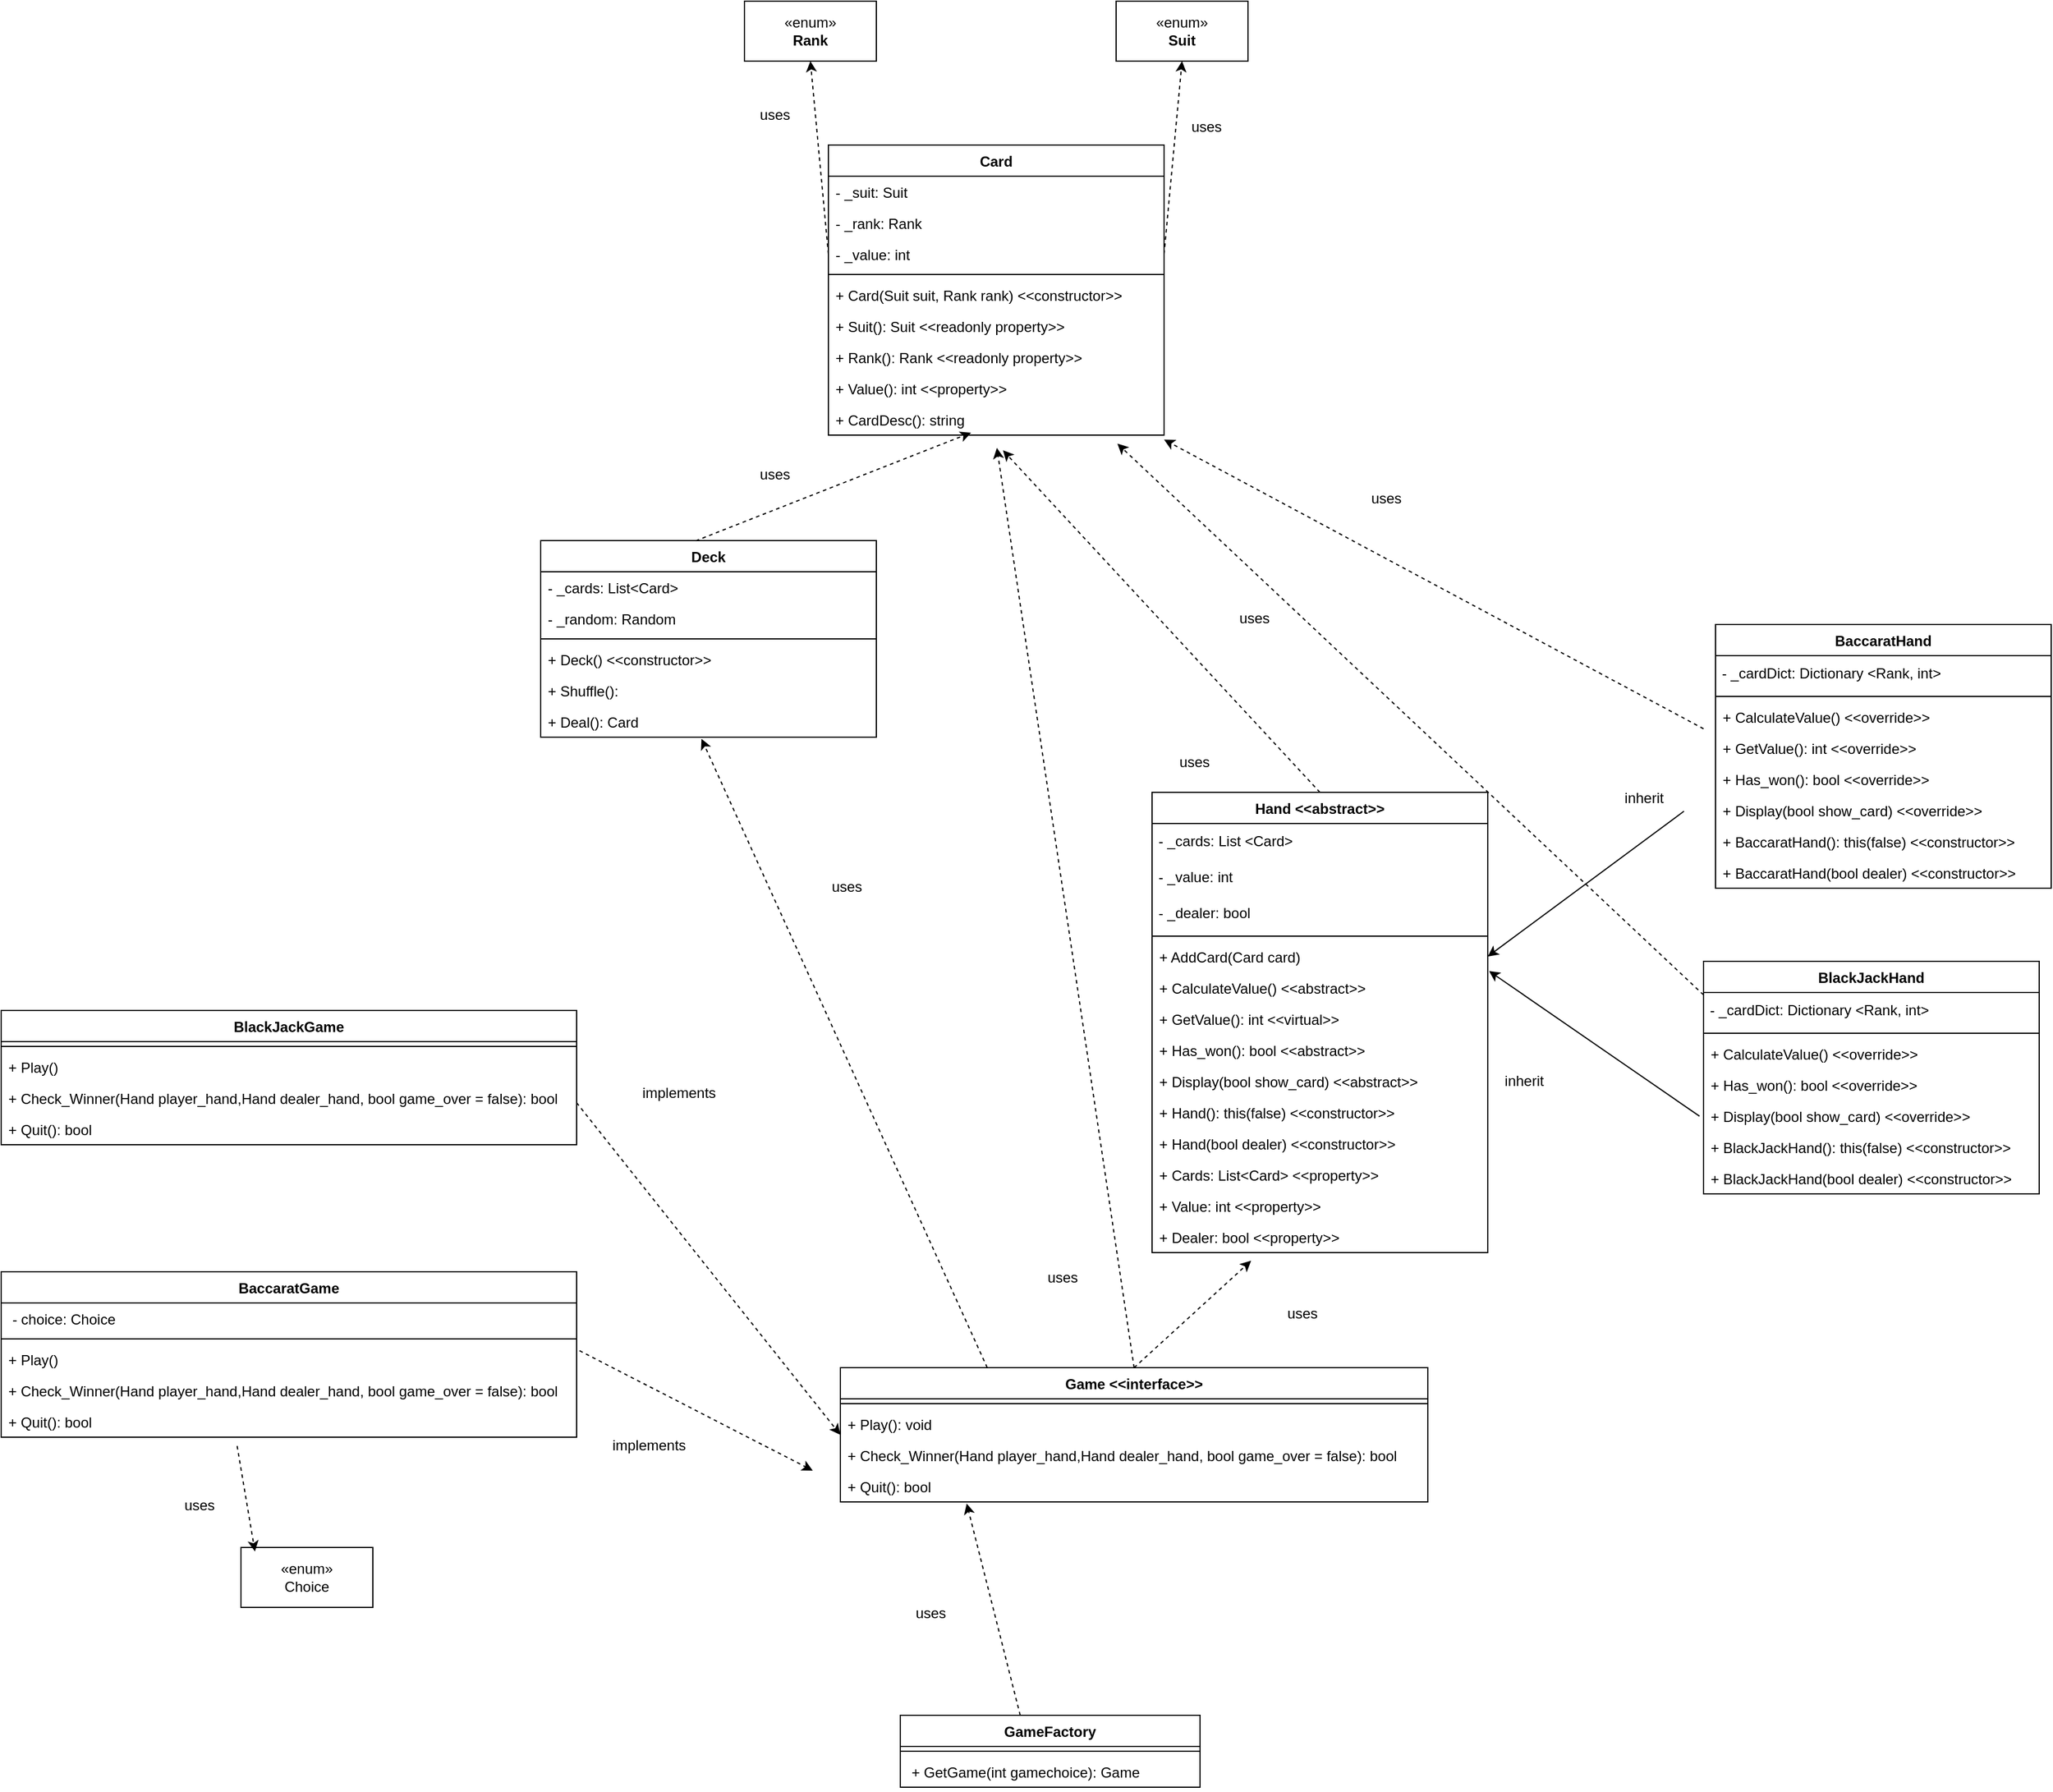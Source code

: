 <mxfile version="21.2.8" type="device">
  <diagram name="Page-1" id="CFpL6F1NL7GNB_lbLbLE">
    <mxGraphModel dx="1630" dy="550" grid="1" gridSize="10" guides="1" tooltips="1" connect="1" arrows="1" fold="1" page="1" pageScale="1" pageWidth="850" pageHeight="1100" math="0" shadow="0">
      <root>
        <mxCell id="0" />
        <mxCell id="1" parent="0" />
        <mxCell id="bsva98fCxQkHsxZj4bSc-1" value="Card" style="swimlane;fontStyle=1;align=center;verticalAlign=top;childLayout=stackLayout;horizontal=1;startSize=26;horizontalStack=0;resizeParent=1;resizeParentMax=0;resizeLast=0;collapsible=1;marginBottom=0;whiteSpace=wrap;html=1;" parent="1" vertex="1">
          <mxGeometry x="240" y="160" width="280" height="242" as="geometry" />
        </mxCell>
        <mxCell id="bsva98fCxQkHsxZj4bSc-16" value="- _suit: Suit" style="text;strokeColor=none;fillColor=none;align=left;verticalAlign=top;spacingLeft=4;spacingRight=4;overflow=hidden;rotatable=0;points=[[0,0.5],[1,0.5]];portConstraint=eastwest;whiteSpace=wrap;html=1;" parent="bsva98fCxQkHsxZj4bSc-1" vertex="1">
          <mxGeometry y="26" width="280" height="26" as="geometry" />
        </mxCell>
        <mxCell id="bsva98fCxQkHsxZj4bSc-17" value="- _rank: Rank" style="text;strokeColor=none;fillColor=none;align=left;verticalAlign=top;spacingLeft=4;spacingRight=4;overflow=hidden;rotatable=0;points=[[0,0.5],[1,0.5]];portConstraint=eastwest;whiteSpace=wrap;html=1;" parent="bsva98fCxQkHsxZj4bSc-1" vertex="1">
          <mxGeometry y="52" width="280" height="26" as="geometry" />
        </mxCell>
        <mxCell id="bsva98fCxQkHsxZj4bSc-2" value="- _value: int" style="text;strokeColor=none;fillColor=none;align=left;verticalAlign=top;spacingLeft=4;spacingRight=4;overflow=hidden;rotatable=0;points=[[0,0.5],[1,0.5]];portConstraint=eastwest;whiteSpace=wrap;html=1;" parent="bsva98fCxQkHsxZj4bSc-1" vertex="1">
          <mxGeometry y="78" width="280" height="26" as="geometry" />
        </mxCell>
        <mxCell id="bsva98fCxQkHsxZj4bSc-3" value="" style="line;strokeWidth=1;fillColor=none;align=left;verticalAlign=middle;spacingTop=-1;spacingLeft=3;spacingRight=3;rotatable=0;labelPosition=right;points=[];portConstraint=eastwest;strokeColor=inherit;" parent="bsva98fCxQkHsxZj4bSc-1" vertex="1">
          <mxGeometry y="104" width="280" height="8" as="geometry" />
        </mxCell>
        <mxCell id="bsva98fCxQkHsxZj4bSc-19" value="+ Card(Suit suit, Rank rank) &amp;lt;&amp;lt;constructor&amp;gt;&amp;gt;" style="text;strokeColor=none;fillColor=none;align=left;verticalAlign=top;spacingLeft=4;spacingRight=4;overflow=hidden;rotatable=0;points=[[0,0.5],[1,0.5]];portConstraint=eastwest;whiteSpace=wrap;html=1;" parent="bsva98fCxQkHsxZj4bSc-1" vertex="1">
          <mxGeometry y="112" width="280" height="26" as="geometry" />
        </mxCell>
        <mxCell id="bsva98fCxQkHsxZj4bSc-20" value="+ Suit(): Suit &amp;lt;&amp;lt;readonly property&amp;gt;&amp;gt;" style="text;strokeColor=none;fillColor=none;align=left;verticalAlign=top;spacingLeft=4;spacingRight=4;overflow=hidden;rotatable=0;points=[[0,0.5],[1,0.5]];portConstraint=eastwest;whiteSpace=wrap;html=1;" parent="bsva98fCxQkHsxZj4bSc-1" vertex="1">
          <mxGeometry y="138" width="280" height="26" as="geometry" />
        </mxCell>
        <mxCell id="bsva98fCxQkHsxZj4bSc-21" value="+ Rank(): Rank &amp;lt;&amp;lt;readonly property&amp;gt;&amp;gt;" style="text;strokeColor=none;fillColor=none;align=left;verticalAlign=top;spacingLeft=4;spacingRight=4;overflow=hidden;rotatable=0;points=[[0,0.5],[1,0.5]];portConstraint=eastwest;whiteSpace=wrap;html=1;" parent="bsva98fCxQkHsxZj4bSc-1" vertex="1">
          <mxGeometry y="164" width="280" height="26" as="geometry" />
        </mxCell>
        <mxCell id="bsva98fCxQkHsxZj4bSc-22" value="+ Value(): int &amp;lt;&amp;lt;property&amp;gt;&amp;gt;" style="text;strokeColor=none;fillColor=none;align=left;verticalAlign=top;spacingLeft=4;spacingRight=4;overflow=hidden;rotatable=0;points=[[0,0.5],[1,0.5]];portConstraint=eastwest;whiteSpace=wrap;html=1;" parent="bsva98fCxQkHsxZj4bSc-1" vertex="1">
          <mxGeometry y="190" width="280" height="26" as="geometry" />
        </mxCell>
        <mxCell id="bsva98fCxQkHsxZj4bSc-4" value="+ CardDesc(): string&amp;nbsp;" style="text;strokeColor=none;fillColor=none;align=left;verticalAlign=top;spacingLeft=4;spacingRight=4;overflow=hidden;rotatable=0;points=[[0,0.5],[1,0.5]];portConstraint=eastwest;whiteSpace=wrap;html=1;" parent="bsva98fCxQkHsxZj4bSc-1" vertex="1">
          <mxGeometry y="216" width="280" height="26" as="geometry" />
        </mxCell>
        <mxCell id="bsva98fCxQkHsxZj4bSc-9" value="«enum»&lt;br&gt;&lt;b&gt;Rank&lt;/b&gt;" style="html=1;whiteSpace=wrap;" parent="1" vertex="1">
          <mxGeometry x="170" y="40" width="110" height="50" as="geometry" />
        </mxCell>
        <mxCell id="bsva98fCxQkHsxZj4bSc-10" value="«enum»&lt;br&gt;&lt;b&gt;Suit&lt;/b&gt;" style="html=1;whiteSpace=wrap;" parent="1" vertex="1">
          <mxGeometry x="480" y="40" width="110" height="50" as="geometry" />
        </mxCell>
        <mxCell id="bsva98fCxQkHsxZj4bSc-11" style="rounded=0;orthogonalLoop=1;jettySize=auto;html=1;exitX=0;exitY=0.5;exitDx=0;exitDy=0;entryX=0.5;entryY=1;entryDx=0;entryDy=0;dashed=1;" parent="1" source="bsva98fCxQkHsxZj4bSc-2" target="bsva98fCxQkHsxZj4bSc-9" edge="1">
          <mxGeometry relative="1" as="geometry" />
        </mxCell>
        <mxCell id="bsva98fCxQkHsxZj4bSc-12" style="rounded=0;orthogonalLoop=1;jettySize=auto;html=1;exitX=1;exitY=0.5;exitDx=0;exitDy=0;entryX=0.5;entryY=1;entryDx=0;entryDy=0;dashed=1;" parent="1" source="bsva98fCxQkHsxZj4bSc-2" target="bsva98fCxQkHsxZj4bSc-10" edge="1">
          <mxGeometry relative="1" as="geometry">
            <mxPoint x="260" y="189" as="sourcePoint" />
            <mxPoint x="235" y="100" as="targetPoint" />
          </mxGeometry>
        </mxCell>
        <mxCell id="bsva98fCxQkHsxZj4bSc-14" value="uses" style="text;html=1;align=center;verticalAlign=middle;resizable=0;points=[];autosize=1;strokeColor=none;fillColor=none;" parent="1" vertex="1">
          <mxGeometry x="530" y="130" width="50" height="30" as="geometry" />
        </mxCell>
        <mxCell id="bsva98fCxQkHsxZj4bSc-18" value="uses" style="text;html=1;align=center;verticalAlign=middle;resizable=0;points=[];autosize=1;strokeColor=none;fillColor=none;" parent="1" vertex="1">
          <mxGeometry x="170" y="120" width="50" height="30" as="geometry" />
        </mxCell>
        <mxCell id="bsva98fCxQkHsxZj4bSc-23" value="Deck" style="swimlane;fontStyle=1;align=center;verticalAlign=top;childLayout=stackLayout;horizontal=1;startSize=26;horizontalStack=0;resizeParent=1;resizeParentMax=0;resizeLast=0;collapsible=1;marginBottom=0;whiteSpace=wrap;html=1;" parent="1" vertex="1">
          <mxGeometry y="490" width="280" height="164" as="geometry" />
        </mxCell>
        <mxCell id="bsva98fCxQkHsxZj4bSc-24" value="- _cards: List&amp;lt;Card&amp;gt;&amp;nbsp;" style="text;strokeColor=none;fillColor=none;align=left;verticalAlign=top;spacingLeft=4;spacingRight=4;overflow=hidden;rotatable=0;points=[[0,0.5],[1,0.5]];portConstraint=eastwest;whiteSpace=wrap;html=1;" parent="bsva98fCxQkHsxZj4bSc-23" vertex="1">
          <mxGeometry y="26" width="280" height="26" as="geometry" />
        </mxCell>
        <mxCell id="bsva98fCxQkHsxZj4bSc-25" value="- _random: Random" style="text;strokeColor=none;fillColor=none;align=left;verticalAlign=top;spacingLeft=4;spacingRight=4;overflow=hidden;rotatable=0;points=[[0,0.5],[1,0.5]];portConstraint=eastwest;whiteSpace=wrap;html=1;" parent="bsva98fCxQkHsxZj4bSc-23" vertex="1">
          <mxGeometry y="52" width="280" height="26" as="geometry" />
        </mxCell>
        <mxCell id="bsva98fCxQkHsxZj4bSc-27" value="" style="line;strokeWidth=1;fillColor=none;align=left;verticalAlign=middle;spacingTop=-1;spacingLeft=3;spacingRight=3;rotatable=0;labelPosition=right;points=[];portConstraint=eastwest;strokeColor=inherit;" parent="bsva98fCxQkHsxZj4bSc-23" vertex="1">
          <mxGeometry y="78" width="280" height="8" as="geometry" />
        </mxCell>
        <mxCell id="bsva98fCxQkHsxZj4bSc-28" value="+ Deck() &amp;lt;&amp;lt;constructor&amp;gt;&amp;gt;" style="text;strokeColor=none;fillColor=none;align=left;verticalAlign=top;spacingLeft=4;spacingRight=4;overflow=hidden;rotatable=0;points=[[0,0.5],[1,0.5]];portConstraint=eastwest;whiteSpace=wrap;html=1;" parent="bsva98fCxQkHsxZj4bSc-23" vertex="1">
          <mxGeometry y="86" width="280" height="26" as="geometry" />
        </mxCell>
        <mxCell id="bsva98fCxQkHsxZj4bSc-29" value="+ Shuffle():" style="text;strokeColor=none;fillColor=none;align=left;verticalAlign=top;spacingLeft=4;spacingRight=4;overflow=hidden;rotatable=0;points=[[0,0.5],[1,0.5]];portConstraint=eastwest;whiteSpace=wrap;html=1;" parent="bsva98fCxQkHsxZj4bSc-23" vertex="1">
          <mxGeometry y="112" width="280" height="26" as="geometry" />
        </mxCell>
        <mxCell id="bsva98fCxQkHsxZj4bSc-30" value="+ Deal(): Card" style="text;strokeColor=none;fillColor=none;align=left;verticalAlign=top;spacingLeft=4;spacingRight=4;overflow=hidden;rotatable=0;points=[[0,0.5],[1,0.5]];portConstraint=eastwest;whiteSpace=wrap;html=1;" parent="bsva98fCxQkHsxZj4bSc-23" vertex="1">
          <mxGeometry y="138" width="280" height="26" as="geometry" />
        </mxCell>
        <mxCell id="bsva98fCxQkHsxZj4bSc-33" style="rounded=0;orthogonalLoop=1;jettySize=auto;html=1;exitX=0.462;exitY=0.001;exitDx=0;exitDy=0;exitPerimeter=0;dashed=1;" parent="1" source="bsva98fCxQkHsxZj4bSc-23" edge="1">
          <mxGeometry relative="1" as="geometry">
            <mxPoint x="530" y="261" as="sourcePoint" />
            <mxPoint x="359" y="400" as="targetPoint" />
          </mxGeometry>
        </mxCell>
        <mxCell id="bsva98fCxQkHsxZj4bSc-34" value="uses" style="text;html=1;align=center;verticalAlign=middle;resizable=0;points=[];autosize=1;strokeColor=none;fillColor=none;" parent="1" vertex="1">
          <mxGeometry x="170" y="420" width="50" height="30" as="geometry" />
        </mxCell>
        <mxCell id="bsva98fCxQkHsxZj4bSc-60" value="Hand &amp;lt;&amp;lt;abstract&amp;gt;&amp;gt;" style="swimlane;fontStyle=1;align=center;verticalAlign=top;childLayout=stackLayout;horizontal=1;startSize=26;horizontalStack=0;resizeParent=1;resizeParentMax=0;resizeLast=0;collapsible=1;marginBottom=0;whiteSpace=wrap;html=1;" parent="1" vertex="1">
          <mxGeometry x="510" y="700" width="280" height="384" as="geometry" />
        </mxCell>
        <mxCell id="-h_UtStSzad8xASw4JNk-1" value="&amp;nbsp;- _cards: List &amp;lt;Card&amp;gt;&amp;nbsp;" style="text;html=1;align=left;verticalAlign=middle;resizable=0;points=[];autosize=1;strokeColor=none;fillColor=none;" parent="bsva98fCxQkHsxZj4bSc-60" vertex="1">
          <mxGeometry y="26" width="280" height="30" as="geometry" />
        </mxCell>
        <mxCell id="-h_UtStSzad8xASw4JNk-2" value="&amp;nbsp;- _value: int" style="text;html=1;align=left;verticalAlign=middle;resizable=0;points=[];autosize=1;strokeColor=none;fillColor=none;" parent="bsva98fCxQkHsxZj4bSc-60" vertex="1">
          <mxGeometry y="56" width="280" height="30" as="geometry" />
        </mxCell>
        <mxCell id="bsva98fCxQkHsxZj4bSc-150" value="&amp;nbsp;- _dealer: bool" style="text;html=1;align=left;verticalAlign=middle;resizable=0;points=[];autosize=1;strokeColor=none;fillColor=none;" parent="bsva98fCxQkHsxZj4bSc-60" vertex="1">
          <mxGeometry y="86" width="280" height="30" as="geometry" />
        </mxCell>
        <mxCell id="bsva98fCxQkHsxZj4bSc-63" value="" style="line;strokeWidth=1;fillColor=none;align=left;verticalAlign=middle;spacingTop=-1;spacingLeft=3;spacingRight=3;rotatable=0;labelPosition=right;points=[];portConstraint=eastwest;strokeColor=inherit;" parent="bsva98fCxQkHsxZj4bSc-60" vertex="1">
          <mxGeometry y="116" width="280" height="8" as="geometry" />
        </mxCell>
        <mxCell id="bsva98fCxQkHsxZj4bSc-65" value="+ AddCard(Card card)" style="text;strokeColor=none;fillColor=none;align=left;verticalAlign=top;spacingLeft=4;spacingRight=4;overflow=hidden;rotatable=0;points=[[0,0.5],[1,0.5]];portConstraint=eastwest;whiteSpace=wrap;html=1;" parent="bsva98fCxQkHsxZj4bSc-60" vertex="1">
          <mxGeometry y="124" width="280" height="26" as="geometry" />
        </mxCell>
        <mxCell id="bsva98fCxQkHsxZj4bSc-72" value="+ CalculateValue()&amp;nbsp;&amp;lt;&amp;lt;abstract&amp;gt;&amp;gt;" style="text;strokeColor=none;fillColor=none;align=left;verticalAlign=top;spacingLeft=4;spacingRight=4;overflow=hidden;rotatable=0;points=[[0,0.5],[1,0.5]];portConstraint=eastwest;whiteSpace=wrap;html=1;" parent="bsva98fCxQkHsxZj4bSc-60" vertex="1">
          <mxGeometry y="150" width="280" height="26" as="geometry" />
        </mxCell>
        <mxCell id="bsva98fCxQkHsxZj4bSc-73" value="+ GetValue(): int&amp;nbsp;&amp;lt;&amp;lt;virtual&amp;gt;&amp;gt;" style="text;strokeColor=none;fillColor=none;align=left;verticalAlign=top;spacingLeft=4;spacingRight=4;overflow=hidden;rotatable=0;points=[[0,0.5],[1,0.5]];portConstraint=eastwest;whiteSpace=wrap;html=1;" parent="bsva98fCxQkHsxZj4bSc-60" vertex="1">
          <mxGeometry y="176" width="280" height="26" as="geometry" />
        </mxCell>
        <mxCell id="bsva98fCxQkHsxZj4bSc-74" value="+ Has_won(): bool&amp;nbsp;&amp;lt;&amp;lt;abstract&amp;gt;&amp;gt;" style="text;strokeColor=none;fillColor=none;align=left;verticalAlign=top;spacingLeft=4;spacingRight=4;overflow=hidden;rotatable=0;points=[[0,0.5],[1,0.5]];portConstraint=eastwest;whiteSpace=wrap;html=1;" parent="bsva98fCxQkHsxZj4bSc-60" vertex="1">
          <mxGeometry y="202" width="280" height="26" as="geometry" />
        </mxCell>
        <mxCell id="V5giWNG4ymK7vK9VPQ8l-3" value="+ Display(bool show_card) &amp;lt;&amp;lt;abstract&amp;gt;&amp;gt;" style="text;strokeColor=none;fillColor=none;align=left;verticalAlign=top;spacingLeft=4;spacingRight=4;overflow=hidden;rotatable=0;points=[[0,0.5],[1,0.5]];portConstraint=eastwest;whiteSpace=wrap;html=1;" parent="bsva98fCxQkHsxZj4bSc-60" vertex="1">
          <mxGeometry y="228" width="280" height="26" as="geometry" />
        </mxCell>
        <mxCell id="V5giWNG4ymK7vK9VPQ8l-1" value="+ Hand(): this(false) &amp;lt;&amp;lt;constructor&amp;gt;&amp;gt;" style="text;strokeColor=none;fillColor=none;align=left;verticalAlign=top;spacingLeft=4;spacingRight=4;overflow=hidden;rotatable=0;points=[[0,0.5],[1,0.5]];portConstraint=eastwest;whiteSpace=wrap;html=1;" parent="bsva98fCxQkHsxZj4bSc-60" vertex="1">
          <mxGeometry y="254" width="280" height="26" as="geometry" />
        </mxCell>
        <mxCell id="V5giWNG4ymK7vK9VPQ8l-4" value="+ Hand(bool dealer) &amp;lt;&amp;lt;constructor&amp;gt;&amp;gt;" style="text;strokeColor=none;fillColor=none;align=left;verticalAlign=top;spacingLeft=4;spacingRight=4;overflow=hidden;rotatable=0;points=[[0,0.5],[1,0.5]];portConstraint=eastwest;whiteSpace=wrap;html=1;" parent="bsva98fCxQkHsxZj4bSc-60" vertex="1">
          <mxGeometry y="280" width="280" height="26" as="geometry" />
        </mxCell>
        <mxCell id="V5giWNG4ymK7vK9VPQ8l-6" value="+ Cards: List&amp;lt;Card&amp;gt; &amp;lt;&amp;lt;property&amp;gt;&amp;gt;" style="text;strokeColor=none;fillColor=none;align=left;verticalAlign=top;spacingLeft=4;spacingRight=4;overflow=hidden;rotatable=0;points=[[0,0.5],[1,0.5]];portConstraint=eastwest;whiteSpace=wrap;html=1;" parent="bsva98fCxQkHsxZj4bSc-60" vertex="1">
          <mxGeometry y="306" width="280" height="26" as="geometry" />
        </mxCell>
        <mxCell id="V5giWNG4ymK7vK9VPQ8l-5" value="+ Value: int &amp;lt;&amp;lt;property&amp;gt;&amp;gt;" style="text;strokeColor=none;fillColor=none;align=left;verticalAlign=top;spacingLeft=4;spacingRight=4;overflow=hidden;rotatable=0;points=[[0,0.5],[1,0.5]];portConstraint=eastwest;whiteSpace=wrap;html=1;" parent="bsva98fCxQkHsxZj4bSc-60" vertex="1">
          <mxGeometry y="332" width="280" height="26" as="geometry" />
        </mxCell>
        <mxCell id="V5giWNG4ymK7vK9VPQ8l-2" value="+ Dealer: bool &amp;lt;&amp;lt;property&amp;gt;&amp;gt;" style="text;strokeColor=none;fillColor=none;align=left;verticalAlign=top;spacingLeft=4;spacingRight=4;overflow=hidden;rotatable=0;points=[[0,0.5],[1,0.5]];portConstraint=eastwest;whiteSpace=wrap;html=1;" parent="bsva98fCxQkHsxZj4bSc-60" vertex="1">
          <mxGeometry y="358" width="280" height="26" as="geometry" />
        </mxCell>
        <mxCell id="bsva98fCxQkHsxZj4bSc-111" value="Game &amp;lt;&amp;lt;interface&amp;gt;&amp;gt;" style="swimlane;fontStyle=1;align=center;verticalAlign=top;childLayout=stackLayout;horizontal=1;startSize=26;horizontalStack=0;resizeParent=1;resizeParentMax=0;resizeLast=0;collapsible=1;marginBottom=0;whiteSpace=wrap;html=1;" parent="1" vertex="1">
          <mxGeometry x="250" y="1180" width="490" height="112" as="geometry" />
        </mxCell>
        <mxCell id="bsva98fCxQkHsxZj4bSc-112" value="" style="line;strokeWidth=1;fillColor=none;align=left;verticalAlign=middle;spacingTop=-1;spacingLeft=3;spacingRight=3;rotatable=0;labelPosition=right;points=[];portConstraint=eastwest;strokeColor=inherit;" parent="bsva98fCxQkHsxZj4bSc-111" vertex="1">
          <mxGeometry y="26" width="490" height="8" as="geometry" />
        </mxCell>
        <mxCell id="bsva98fCxQkHsxZj4bSc-113" value="+ Play(): void" style="text;strokeColor=none;fillColor=none;align=left;verticalAlign=top;spacingLeft=4;spacingRight=4;overflow=hidden;rotatable=0;points=[[0,0.5],[1,0.5]];portConstraint=eastwest;whiteSpace=wrap;html=1;" parent="bsva98fCxQkHsxZj4bSc-111" vertex="1">
          <mxGeometry y="34" width="490" height="26" as="geometry" />
        </mxCell>
        <mxCell id="bsva98fCxQkHsxZj4bSc-114" value="+ Check_Winner(Hand player_hand,Hand dealer_hand, bool game_over = false): bool" style="text;strokeColor=none;fillColor=none;align=left;verticalAlign=top;spacingLeft=4;spacingRight=4;overflow=hidden;rotatable=0;points=[[0,0.5],[1,0.5]];portConstraint=eastwest;whiteSpace=wrap;html=1;" parent="bsva98fCxQkHsxZj4bSc-111" vertex="1">
          <mxGeometry y="60" width="490" height="26" as="geometry" />
        </mxCell>
        <mxCell id="bsva98fCxQkHsxZj4bSc-115" value="+ Quit(): bool" style="text;strokeColor=none;fillColor=none;align=left;verticalAlign=top;spacingLeft=4;spacingRight=4;overflow=hidden;rotatable=0;points=[[0,0.5],[1,0.5]];portConstraint=eastwest;whiteSpace=wrap;html=1;" parent="bsva98fCxQkHsxZj4bSc-111" vertex="1">
          <mxGeometry y="86" width="490" height="26" as="geometry" />
        </mxCell>
        <mxCell id="bsva98fCxQkHsxZj4bSc-124" value="BaccaratGame" style="swimlane;fontStyle=1;align=center;verticalAlign=top;childLayout=stackLayout;horizontal=1;startSize=26;horizontalStack=0;resizeParent=1;resizeParentMax=0;resizeLast=0;collapsible=1;marginBottom=0;whiteSpace=wrap;html=1;" parent="1" vertex="1">
          <mxGeometry x="-450" y="1100" width="480" height="138" as="geometry" />
        </mxCell>
        <mxCell id="bsva98fCxQkHsxZj4bSc-125" value="&amp;nbsp;- choice: Choice" style="text;strokeColor=none;fillColor=none;align=left;verticalAlign=top;spacingLeft=4;spacingRight=4;overflow=hidden;rotatable=0;points=[[0,0.5],[1,0.5]];portConstraint=eastwest;whiteSpace=wrap;html=1;" parent="bsva98fCxQkHsxZj4bSc-124" vertex="1">
          <mxGeometry y="26" width="480" height="26" as="geometry" />
        </mxCell>
        <mxCell id="bsva98fCxQkHsxZj4bSc-126" value="" style="line;strokeWidth=1;fillColor=none;align=left;verticalAlign=middle;spacingTop=-1;spacingLeft=3;spacingRight=3;rotatable=0;labelPosition=right;points=[];portConstraint=eastwest;strokeColor=inherit;" parent="bsva98fCxQkHsxZj4bSc-124" vertex="1">
          <mxGeometry y="52" width="480" height="8" as="geometry" />
        </mxCell>
        <mxCell id="bsva98fCxQkHsxZj4bSc-127" value="+ Play()&amp;nbsp;" style="text;strokeColor=none;fillColor=none;align=left;verticalAlign=top;spacingLeft=4;spacingRight=4;overflow=hidden;rotatable=0;points=[[0,0.5],[1,0.5]];portConstraint=eastwest;whiteSpace=wrap;html=1;" parent="bsva98fCxQkHsxZj4bSc-124" vertex="1">
          <mxGeometry y="60" width="480" height="26" as="geometry" />
        </mxCell>
        <mxCell id="bsva98fCxQkHsxZj4bSc-128" value="+ Check_Winner(Hand player_hand,Hand dealer_hand, bool game_over = false): bool" style="text;strokeColor=none;fillColor=none;align=left;verticalAlign=top;spacingLeft=4;spacingRight=4;overflow=hidden;rotatable=0;points=[[0,0.5],[1,0.5]];portConstraint=eastwest;whiteSpace=wrap;html=1;" parent="bsva98fCxQkHsxZj4bSc-124" vertex="1">
          <mxGeometry y="86" width="480" height="26" as="geometry" />
        </mxCell>
        <mxCell id="bsva98fCxQkHsxZj4bSc-129" value="+ Quit(): bool" style="text;strokeColor=none;fillColor=none;align=left;verticalAlign=top;spacingLeft=4;spacingRight=4;overflow=hidden;rotatable=0;points=[[0,0.5],[1,0.5]];portConstraint=eastwest;whiteSpace=wrap;html=1;" parent="bsva98fCxQkHsxZj4bSc-124" vertex="1">
          <mxGeometry y="112" width="480" height="26" as="geometry" />
        </mxCell>
        <mxCell id="bsva98fCxQkHsxZj4bSc-130" style="rounded=0;orthogonalLoop=1;jettySize=auto;html=1;exitX=0;exitY=0.5;exitDx=0;exitDy=0;entryX=1;entryY=1.145;entryDx=0;entryDy=0;entryPerimeter=0;dashed=1;" parent="1" target="bsva98fCxQkHsxZj4bSc-4" edge="1">
          <mxGeometry relative="1" as="geometry">
            <mxPoint x="970" y="647.0" as="sourcePoint" />
            <mxPoint x="369" y="410" as="targetPoint" />
          </mxGeometry>
        </mxCell>
        <mxCell id="bsva98fCxQkHsxZj4bSc-131" value="uses" style="text;html=1;align=center;verticalAlign=middle;resizable=0;points=[];autosize=1;strokeColor=none;fillColor=none;" parent="1" vertex="1">
          <mxGeometry x="680" y="440" width="50" height="30" as="geometry" />
        </mxCell>
        <mxCell id="bsva98fCxQkHsxZj4bSc-132" style="rounded=0;orthogonalLoop=1;jettySize=auto;html=1;exitX=0;exitY=0.5;exitDx=0;exitDy=0;entryX=0.861;entryY=1.274;entryDx=0;entryDy=0;entryPerimeter=0;dashed=1;" parent="1" target="bsva98fCxQkHsxZj4bSc-4" edge="1">
          <mxGeometry relative="1" as="geometry">
            <mxPoint x="970" y="869.0" as="sourcePoint" />
            <mxPoint x="530" y="416" as="targetPoint" />
          </mxGeometry>
        </mxCell>
        <mxCell id="bsva98fCxQkHsxZj4bSc-133" value="uses" style="text;html=1;align=center;verticalAlign=middle;resizable=0;points=[];autosize=1;strokeColor=none;fillColor=none;" parent="1" vertex="1">
          <mxGeometry x="570" y="540" width="50" height="30" as="geometry" />
        </mxCell>
        <mxCell id="bsva98fCxQkHsxZj4bSc-134" style="rounded=0;orthogonalLoop=1;jettySize=auto;html=1;exitX=0.5;exitY=0;exitDx=0;exitDy=0;entryX=0.52;entryY=1.487;entryDx=0;entryDy=0;entryPerimeter=0;dashed=1;" parent="1" source="bsva98fCxQkHsxZj4bSc-60" target="bsva98fCxQkHsxZj4bSc-4" edge="1">
          <mxGeometry relative="1" as="geometry">
            <mxPoint x="790" y="879" as="sourcePoint" />
            <mxPoint x="491" y="419" as="targetPoint" />
          </mxGeometry>
        </mxCell>
        <mxCell id="bsva98fCxQkHsxZj4bSc-135" value="uses" style="text;html=1;align=center;verticalAlign=middle;resizable=0;points=[];autosize=1;strokeColor=none;fillColor=none;" parent="1" vertex="1">
          <mxGeometry x="520" y="660" width="50" height="30" as="geometry" />
        </mxCell>
        <mxCell id="bsva98fCxQkHsxZj4bSc-136" style="rounded=0;orthogonalLoop=1;jettySize=auto;html=1;exitX=-0.012;exitY=0.085;exitDx=0;exitDy=0;entryX=1.004;entryY=-0.034;entryDx=0;entryDy=0;entryPerimeter=0;exitPerimeter=0;" parent="1" target="bsva98fCxQkHsxZj4bSc-72" edge="1">
          <mxGeometry relative="1" as="geometry">
            <mxPoint x="966.64" y="970.21" as="sourcePoint" />
            <mxPoint x="491" y="419" as="targetPoint" />
          </mxGeometry>
        </mxCell>
        <mxCell id="bsva98fCxQkHsxZj4bSc-137" style="rounded=0;orthogonalLoop=1;jettySize=auto;html=1;exitX=-0.048;exitY=0.453;exitDx=0;exitDy=0;entryX=1;entryY=0.5;entryDx=0;entryDy=0;exitPerimeter=0;" parent="1" target="bsva98fCxQkHsxZj4bSc-65" edge="1">
          <mxGeometry relative="1" as="geometry">
            <mxPoint x="953.68" y="715.778" as="sourcePoint" />
            <mxPoint x="530" y="416" as="targetPoint" />
          </mxGeometry>
        </mxCell>
        <mxCell id="bsva98fCxQkHsxZj4bSc-138" value="inherit" style="text;html=1;align=center;verticalAlign=middle;resizable=0;points=[];autosize=1;strokeColor=none;fillColor=none;" parent="1" vertex="1">
          <mxGeometry x="890" y="690" width="60" height="30" as="geometry" />
        </mxCell>
        <mxCell id="bsva98fCxQkHsxZj4bSc-139" value="inherit" style="text;html=1;align=center;verticalAlign=middle;resizable=0;points=[];autosize=1;strokeColor=none;fillColor=none;" parent="1" vertex="1">
          <mxGeometry x="790" y="926" width="60" height="30" as="geometry" />
        </mxCell>
        <mxCell id="bsva98fCxQkHsxZj4bSc-141" style="rounded=0;orthogonalLoop=1;jettySize=auto;html=1;exitX=0.5;exitY=0;exitDx=0;exitDy=0;entryX=0.295;entryY=1.262;entryDx=0;entryDy=0;entryPerimeter=0;dashed=1;" parent="1" source="bsva98fCxQkHsxZj4bSc-111" target="V5giWNG4ymK7vK9VPQ8l-2" edge="1">
          <mxGeometry relative="1" as="geometry">
            <mxPoint x="787" y="980" as="sourcePoint" />
            <mxPoint x="531" y="789" as="targetPoint" />
          </mxGeometry>
        </mxCell>
        <mxCell id="bsva98fCxQkHsxZj4bSc-149" style="rounded=0;orthogonalLoop=1;jettySize=auto;html=1;entryX=0.502;entryY=1.41;entryDx=0;entryDy=0;entryPerimeter=0;exitX=0.5;exitY=0;exitDx=0;exitDy=0;dashed=1;" parent="1" source="bsva98fCxQkHsxZj4bSc-111" target="bsva98fCxQkHsxZj4bSc-4" edge="1">
          <mxGeometry relative="1" as="geometry">
            <mxPoint x="430" y="1010" as="sourcePoint" />
            <mxPoint x="616" y="858" as="targetPoint" />
          </mxGeometry>
        </mxCell>
        <mxCell id="bsva98fCxQkHsxZj4bSc-151" style="rounded=0;orthogonalLoop=1;jettySize=auto;html=1;entryX=0.479;entryY=1.051;entryDx=0;entryDy=0;entryPerimeter=0;exitX=0.25;exitY=0;exitDx=0;exitDy=0;dashed=1;" parent="1" source="bsva98fCxQkHsxZj4bSc-111" target="bsva98fCxQkHsxZj4bSc-30" edge="1">
          <mxGeometry relative="1" as="geometry">
            <mxPoint x="440" y="1020" as="sourcePoint" />
            <mxPoint x="391" y="423" as="targetPoint" />
          </mxGeometry>
        </mxCell>
        <mxCell id="bsva98fCxQkHsxZj4bSc-152" value="uses" style="text;html=1;align=center;verticalAlign=middle;resizable=0;points=[];autosize=1;strokeColor=none;fillColor=none;" parent="1" vertex="1">
          <mxGeometry x="230" y="764" width="50" height="30" as="geometry" />
        </mxCell>
        <mxCell id="bsva98fCxQkHsxZj4bSc-153" style="rounded=0;orthogonalLoop=1;jettySize=auto;html=1;entryX=0;entryY=0.5;entryDx=0;entryDy=0;exitX=1;exitY=0.5;exitDx=0;exitDy=0;dashed=1;" parent="1" target="bsva98fCxQkHsxZj4bSc-111" edge="1">
          <mxGeometry relative="1" as="geometry">
            <mxPoint x="30" y="959.0" as="sourcePoint" />
            <mxPoint x="144" y="665" as="targetPoint" />
          </mxGeometry>
        </mxCell>
        <mxCell id="bsva98fCxQkHsxZj4bSc-154" style="rounded=0;orthogonalLoop=1;jettySize=auto;html=1;entryX=-0.047;entryY=-0.006;entryDx=0;entryDy=0;entryPerimeter=0;exitX=1.005;exitY=-0.776;exitDx=0;exitDy=0;exitPerimeter=0;dashed=1;" parent="1" source="bsva98fCxQkHsxZj4bSc-128" target="bsva98fCxQkHsxZj4bSc-115" edge="1">
          <mxGeometry relative="1" as="geometry">
            <mxPoint x="100" y="1210" as="sourcePoint" />
            <mxPoint x="144" y="665" as="targetPoint" />
          </mxGeometry>
        </mxCell>
        <mxCell id="bsva98fCxQkHsxZj4bSc-156" value="implements" style="text;html=1;align=center;verticalAlign=middle;resizable=0;points=[];autosize=1;strokeColor=none;fillColor=none;" parent="1" vertex="1">
          <mxGeometry x="75" y="936" width="80" height="30" as="geometry" />
        </mxCell>
        <mxCell id="bsva98fCxQkHsxZj4bSc-157" value="implements" style="text;html=1;align=center;verticalAlign=middle;resizable=0;points=[];autosize=1;strokeColor=none;fillColor=none;" parent="1" vertex="1">
          <mxGeometry x="50" y="1230" width="80" height="30" as="geometry" />
        </mxCell>
        <mxCell id="-h_UtStSzad8xASw4JNk-7" value="BaccaratHand" style="swimlane;fontStyle=1;align=center;verticalAlign=top;childLayout=stackLayout;horizontal=1;startSize=26;horizontalStack=0;resizeParent=1;resizeParentMax=0;resizeLast=0;collapsible=1;marginBottom=0;whiteSpace=wrap;html=1;" parent="1" vertex="1">
          <mxGeometry x="980" y="560" width="280" height="220" as="geometry" />
        </mxCell>
        <mxCell id="-h_UtStSzad8xASw4JNk-8" value="&amp;nbsp;- _cardDict: Dictionary &amp;lt;Rank, int&amp;gt;" style="text;html=1;align=left;verticalAlign=middle;resizable=0;points=[];autosize=1;strokeColor=none;fillColor=none;" parent="-h_UtStSzad8xASw4JNk-7" vertex="1">
          <mxGeometry y="26" width="280" height="30" as="geometry" />
        </mxCell>
        <mxCell id="-h_UtStSzad8xASw4JNk-11" value="" style="line;strokeWidth=1;fillColor=none;align=left;verticalAlign=middle;spacingTop=-1;spacingLeft=3;spacingRight=3;rotatable=0;labelPosition=right;points=[];portConstraint=eastwest;strokeColor=inherit;" parent="-h_UtStSzad8xASw4JNk-7" vertex="1">
          <mxGeometry y="56" width="280" height="8" as="geometry" />
        </mxCell>
        <mxCell id="-h_UtStSzad8xASw4JNk-13" value="+ CalculateValue()&amp;nbsp;&amp;lt;&amp;lt;override&amp;gt;&amp;gt;" style="text;strokeColor=none;fillColor=none;align=left;verticalAlign=top;spacingLeft=4;spacingRight=4;overflow=hidden;rotatable=0;points=[[0,0.5],[1,0.5]];portConstraint=eastwest;whiteSpace=wrap;html=1;" parent="-h_UtStSzad8xASw4JNk-7" vertex="1">
          <mxGeometry y="64" width="280" height="26" as="geometry" />
        </mxCell>
        <mxCell id="-h_UtStSzad8xASw4JNk-14" value="+ GetValue(): int&amp;nbsp;&amp;lt;&amp;lt;override&amp;gt;&amp;gt;" style="text;strokeColor=none;fillColor=none;align=left;verticalAlign=top;spacingLeft=4;spacingRight=4;overflow=hidden;rotatable=0;points=[[0,0.5],[1,0.5]];portConstraint=eastwest;whiteSpace=wrap;html=1;" parent="-h_UtStSzad8xASw4JNk-7" vertex="1">
          <mxGeometry y="90" width="280" height="26" as="geometry" />
        </mxCell>
        <mxCell id="-h_UtStSzad8xASw4JNk-15" value="+ Has_won(): bool&amp;nbsp;&amp;lt;&amp;lt;override&amp;gt;&amp;gt;" style="text;strokeColor=none;fillColor=none;align=left;verticalAlign=top;spacingLeft=4;spacingRight=4;overflow=hidden;rotatable=0;points=[[0,0.5],[1,0.5]];portConstraint=eastwest;whiteSpace=wrap;html=1;" parent="-h_UtStSzad8xASw4JNk-7" vertex="1">
          <mxGeometry y="116" width="280" height="26" as="geometry" />
        </mxCell>
        <mxCell id="-h_UtStSzad8xASw4JNk-16" value="+ Display(bool show_card) &amp;lt;&amp;lt;override&amp;gt;&amp;gt;" style="text;strokeColor=none;fillColor=none;align=left;verticalAlign=top;spacingLeft=4;spacingRight=4;overflow=hidden;rotatable=0;points=[[0,0.5],[1,0.5]];portConstraint=eastwest;whiteSpace=wrap;html=1;" parent="-h_UtStSzad8xASw4JNk-7" vertex="1">
          <mxGeometry y="142" width="280" height="26" as="geometry" />
        </mxCell>
        <mxCell id="-h_UtStSzad8xASw4JNk-17" value="+ BaccaratHand(): this(false) &amp;lt;&amp;lt;constructor&amp;gt;&amp;gt;" style="text;strokeColor=none;fillColor=none;align=left;verticalAlign=top;spacingLeft=4;spacingRight=4;overflow=hidden;rotatable=0;points=[[0,0.5],[1,0.5]];portConstraint=eastwest;whiteSpace=wrap;html=1;" parent="-h_UtStSzad8xASw4JNk-7" vertex="1">
          <mxGeometry y="168" width="280" height="26" as="geometry" />
        </mxCell>
        <mxCell id="-h_UtStSzad8xASw4JNk-18" value="+ BaccaratHand(bool dealer) &amp;lt;&amp;lt;constructor&amp;gt;&amp;gt;" style="text;strokeColor=none;fillColor=none;align=left;verticalAlign=top;spacingLeft=4;spacingRight=4;overflow=hidden;rotatable=0;points=[[0,0.5],[1,0.5]];portConstraint=eastwest;whiteSpace=wrap;html=1;" parent="-h_UtStSzad8xASw4JNk-7" vertex="1">
          <mxGeometry y="194" width="280" height="26" as="geometry" />
        </mxCell>
        <mxCell id="-h_UtStSzad8xASw4JNk-22" value="GameFactory" style="swimlane;fontStyle=1;align=center;verticalAlign=top;childLayout=stackLayout;horizontal=1;startSize=26;horizontalStack=0;resizeParent=1;resizeParentMax=0;resizeLast=0;collapsible=1;marginBottom=0;whiteSpace=wrap;html=1;" parent="1" vertex="1">
          <mxGeometry x="300" y="1470" width="250" height="60" as="geometry" />
        </mxCell>
        <mxCell id="-h_UtStSzad8xASw4JNk-24" value="" style="line;strokeWidth=1;fillColor=none;align=left;verticalAlign=middle;spacingTop=-1;spacingLeft=3;spacingRight=3;rotatable=0;labelPosition=right;points=[];portConstraint=eastwest;strokeColor=inherit;" parent="-h_UtStSzad8xASw4JNk-22" vertex="1">
          <mxGeometry y="26" width="250" height="8" as="geometry" />
        </mxCell>
        <mxCell id="-h_UtStSzad8xASw4JNk-25" value="&amp;nbsp;+ GetGame(int gamechoice): Game" style="text;strokeColor=none;fillColor=none;align=left;verticalAlign=top;spacingLeft=4;spacingRight=4;overflow=hidden;rotatable=0;points=[[0,0.5],[1,0.5]];portConstraint=eastwest;whiteSpace=wrap;html=1;" parent="-h_UtStSzad8xASw4JNk-22" vertex="1">
          <mxGeometry y="34" width="250" height="26" as="geometry" />
        </mxCell>
        <mxCell id="-h_UtStSzad8xASw4JNk-26" style="rounded=0;orthogonalLoop=1;jettySize=auto;html=1;entryX=0.215;entryY=1.051;entryDx=0;entryDy=0;entryPerimeter=0;exitX=0.4;exitY=0;exitDx=0;exitDy=0;exitPerimeter=0;dashed=1;" parent="1" source="-h_UtStSzad8xASw4JNk-22" target="bsva98fCxQkHsxZj4bSc-115" edge="1">
          <mxGeometry relative="1" as="geometry">
            <mxPoint x="42" y="1176" as="sourcePoint" />
            <mxPoint x="242" y="1276" as="targetPoint" />
          </mxGeometry>
        </mxCell>
        <mxCell id="-h_UtStSzad8xASw4JNk-27" value="uses" style="text;html=1;align=center;verticalAlign=middle;resizable=0;points=[];autosize=1;strokeColor=none;fillColor=none;" parent="1" vertex="1">
          <mxGeometry x="300" y="1370" width="50" height="30" as="geometry" />
        </mxCell>
        <mxCell id="-h_UtStSzad8xASw4JNk-28" value="BlackJackHand" style="swimlane;fontStyle=1;align=center;verticalAlign=top;childLayout=stackLayout;horizontal=1;startSize=26;horizontalStack=0;resizeParent=1;resizeParentMax=0;resizeLast=0;collapsible=1;marginBottom=0;whiteSpace=wrap;html=1;" parent="1" vertex="1">
          <mxGeometry x="970" y="841" width="280" height="194" as="geometry" />
        </mxCell>
        <mxCell id="-h_UtStSzad8xASw4JNk-29" value="&amp;nbsp;- _cardDict: Dictionary &amp;lt;Rank, int&amp;gt;" style="text;html=1;align=left;verticalAlign=middle;resizable=0;points=[];autosize=1;strokeColor=none;fillColor=none;" parent="-h_UtStSzad8xASw4JNk-28" vertex="1">
          <mxGeometry y="26" width="280" height="30" as="geometry" />
        </mxCell>
        <mxCell id="-h_UtStSzad8xASw4JNk-30" value="" style="line;strokeWidth=1;fillColor=none;align=left;verticalAlign=middle;spacingTop=-1;spacingLeft=3;spacingRight=3;rotatable=0;labelPosition=right;points=[];portConstraint=eastwest;strokeColor=inherit;" parent="-h_UtStSzad8xASw4JNk-28" vertex="1">
          <mxGeometry y="56" width="280" height="8" as="geometry" />
        </mxCell>
        <mxCell id="-h_UtStSzad8xASw4JNk-31" value="+ CalculateValue()&amp;nbsp;&amp;lt;&amp;lt;override&amp;gt;&amp;gt;" style="text;strokeColor=none;fillColor=none;align=left;verticalAlign=top;spacingLeft=4;spacingRight=4;overflow=hidden;rotatable=0;points=[[0,0.5],[1,0.5]];portConstraint=eastwest;whiteSpace=wrap;html=1;" parent="-h_UtStSzad8xASw4JNk-28" vertex="1">
          <mxGeometry y="64" width="280" height="26" as="geometry" />
        </mxCell>
        <mxCell id="-h_UtStSzad8xASw4JNk-33" value="+ Has_won(): bool&amp;nbsp;&amp;lt;&amp;lt;override&amp;gt;&amp;gt;" style="text;strokeColor=none;fillColor=none;align=left;verticalAlign=top;spacingLeft=4;spacingRight=4;overflow=hidden;rotatable=0;points=[[0,0.5],[1,0.5]];portConstraint=eastwest;whiteSpace=wrap;html=1;" parent="-h_UtStSzad8xASw4JNk-28" vertex="1">
          <mxGeometry y="90" width="280" height="26" as="geometry" />
        </mxCell>
        <mxCell id="-h_UtStSzad8xASw4JNk-34" value="+ Display(bool show_card) &amp;lt;&amp;lt;override&amp;gt;&amp;gt;" style="text;strokeColor=none;fillColor=none;align=left;verticalAlign=top;spacingLeft=4;spacingRight=4;overflow=hidden;rotatable=0;points=[[0,0.5],[1,0.5]];portConstraint=eastwest;whiteSpace=wrap;html=1;" parent="-h_UtStSzad8xASw4JNk-28" vertex="1">
          <mxGeometry y="116" width="280" height="26" as="geometry" />
        </mxCell>
        <mxCell id="-h_UtStSzad8xASw4JNk-35" value="+ BlackJackHand(): this(false) &amp;lt;&amp;lt;constructor&amp;gt;&amp;gt;" style="text;strokeColor=none;fillColor=none;align=left;verticalAlign=top;spacingLeft=4;spacingRight=4;overflow=hidden;rotatable=0;points=[[0,0.5],[1,0.5]];portConstraint=eastwest;whiteSpace=wrap;html=1;" parent="-h_UtStSzad8xASw4JNk-28" vertex="1">
          <mxGeometry y="142" width="280" height="26" as="geometry" />
        </mxCell>
        <mxCell id="-h_UtStSzad8xASw4JNk-36" value="+ BlackJackHand(bool dealer) &amp;lt;&amp;lt;constructor&amp;gt;&amp;gt;" style="text;strokeColor=none;fillColor=none;align=left;verticalAlign=top;spacingLeft=4;spacingRight=4;overflow=hidden;rotatable=0;points=[[0,0.5],[1,0.5]];portConstraint=eastwest;whiteSpace=wrap;html=1;" parent="-h_UtStSzad8xASw4JNk-28" vertex="1">
          <mxGeometry y="168" width="280" height="26" as="geometry" />
        </mxCell>
        <mxCell id="-h_UtStSzad8xASw4JNk-37" value="«enum»&lt;br&gt;Choice" style="html=1;whiteSpace=wrap;" parent="1" vertex="1">
          <mxGeometry x="-250" y="1330" width="110" height="50" as="geometry" />
        </mxCell>
        <mxCell id="-h_UtStSzad8xASw4JNk-38" style="rounded=0;orthogonalLoop=1;jettySize=auto;html=1;dashed=1;exitX=0.41;exitY=1.282;exitDx=0;exitDy=0;exitPerimeter=0;entryX=0.106;entryY=0.067;entryDx=0;entryDy=0;entryPerimeter=0;" parent="1" source="bsva98fCxQkHsxZj4bSc-129" target="-h_UtStSzad8xASw4JNk-37" edge="1">
          <mxGeometry relative="1" as="geometry">
            <mxPoint x="-190" y="1320" as="sourcePoint" />
            <mxPoint x="-320" y="1330" as="targetPoint" />
          </mxGeometry>
        </mxCell>
        <mxCell id="-h_UtStSzad8xASw4JNk-39" value="BlackJackGame" style="swimlane;fontStyle=1;align=center;verticalAlign=top;childLayout=stackLayout;horizontal=1;startSize=26;horizontalStack=0;resizeParent=1;resizeParentMax=0;resizeLast=0;collapsible=1;marginBottom=0;whiteSpace=wrap;html=1;" parent="1" vertex="1">
          <mxGeometry x="-450" y="882" width="480" height="112" as="geometry" />
        </mxCell>
        <mxCell id="-h_UtStSzad8xASw4JNk-41" value="" style="line;strokeWidth=1;fillColor=none;align=left;verticalAlign=middle;spacingTop=-1;spacingLeft=3;spacingRight=3;rotatable=0;labelPosition=right;points=[];portConstraint=eastwest;strokeColor=inherit;" parent="-h_UtStSzad8xASw4JNk-39" vertex="1">
          <mxGeometry y="26" width="480" height="8" as="geometry" />
        </mxCell>
        <mxCell id="-h_UtStSzad8xASw4JNk-42" value="+ Play()&amp;nbsp;" style="text;strokeColor=none;fillColor=none;align=left;verticalAlign=top;spacingLeft=4;spacingRight=4;overflow=hidden;rotatable=0;points=[[0,0.5],[1,0.5]];portConstraint=eastwest;whiteSpace=wrap;html=1;" parent="-h_UtStSzad8xASw4JNk-39" vertex="1">
          <mxGeometry y="34" width="480" height="26" as="geometry" />
        </mxCell>
        <mxCell id="-h_UtStSzad8xASw4JNk-43" value="+ Check_Winner(Hand player_hand,Hand dealer_hand, bool game_over = false): bool" style="text;strokeColor=none;fillColor=none;align=left;verticalAlign=top;spacingLeft=4;spacingRight=4;overflow=hidden;rotatable=0;points=[[0,0.5],[1,0.5]];portConstraint=eastwest;whiteSpace=wrap;html=1;" parent="-h_UtStSzad8xASw4JNk-39" vertex="1">
          <mxGeometry y="60" width="480" height="26" as="geometry" />
        </mxCell>
        <mxCell id="-h_UtStSzad8xASw4JNk-44" value="+ Quit(): bool" style="text;strokeColor=none;fillColor=none;align=left;verticalAlign=top;spacingLeft=4;spacingRight=4;overflow=hidden;rotatable=0;points=[[0,0.5],[1,0.5]];portConstraint=eastwest;whiteSpace=wrap;html=1;" parent="-h_UtStSzad8xASw4JNk-39" vertex="1">
          <mxGeometry y="86" width="480" height="26" as="geometry" />
        </mxCell>
        <mxCell id="-h_UtStSzad8xASw4JNk-45" value="uses" style="text;html=1;align=center;verticalAlign=middle;resizable=0;points=[];autosize=1;strokeColor=none;fillColor=none;" parent="1" vertex="1">
          <mxGeometry x="610" y="1120" width="50" height="30" as="geometry" />
        </mxCell>
        <mxCell id="-h_UtStSzad8xASw4JNk-46" value="uses" style="text;html=1;align=center;verticalAlign=middle;resizable=0;points=[];autosize=1;strokeColor=none;fillColor=none;" parent="1" vertex="1">
          <mxGeometry x="410" y="1090" width="50" height="30" as="geometry" />
        </mxCell>
        <mxCell id="-h_UtStSzad8xASw4JNk-47" value="uses" style="text;html=1;align=center;verticalAlign=middle;resizable=0;points=[];autosize=1;strokeColor=none;fillColor=none;" parent="1" vertex="1">
          <mxGeometry x="-310" y="1280" width="50" height="30" as="geometry" />
        </mxCell>
      </root>
    </mxGraphModel>
  </diagram>
</mxfile>
